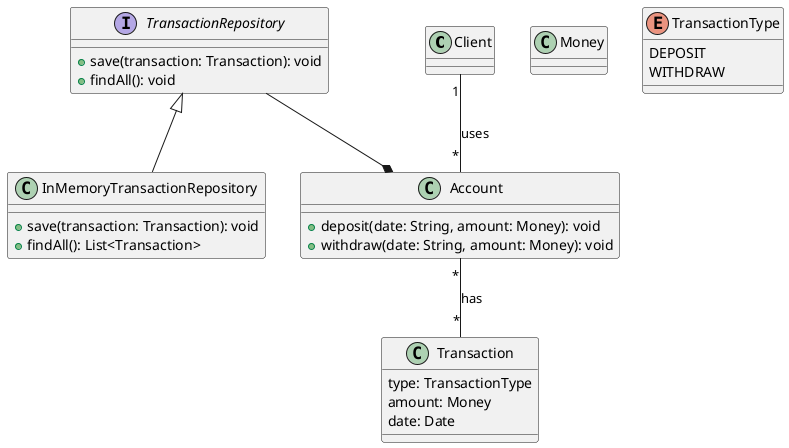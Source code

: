 @startuml
'https://plantuml.com/class-diagram

class Client
class Money

class Account {
+ deposit(date: String, amount: Money): void
+ withdraw(date: String, amount: Money): void
}

class Transaction {
type: TransactionType
amount: Money
date: Date
}

enum TransactionType {
DEPOSIT
WITHDRAW
}

interface TransactionRepository {
+ save(transaction: Transaction): void
+ findAll(): void
}

class InMemoryTransactionRepository {
+ save(transaction: Transaction): void
+ findAll(): List<Transaction>
}

Client "1" -- "*" Account : uses
Account "*" -- "*" Transaction: has
Account *--up TransactionRepository

TransactionRepository <|-- InMemoryTransactionRepository

@enduml